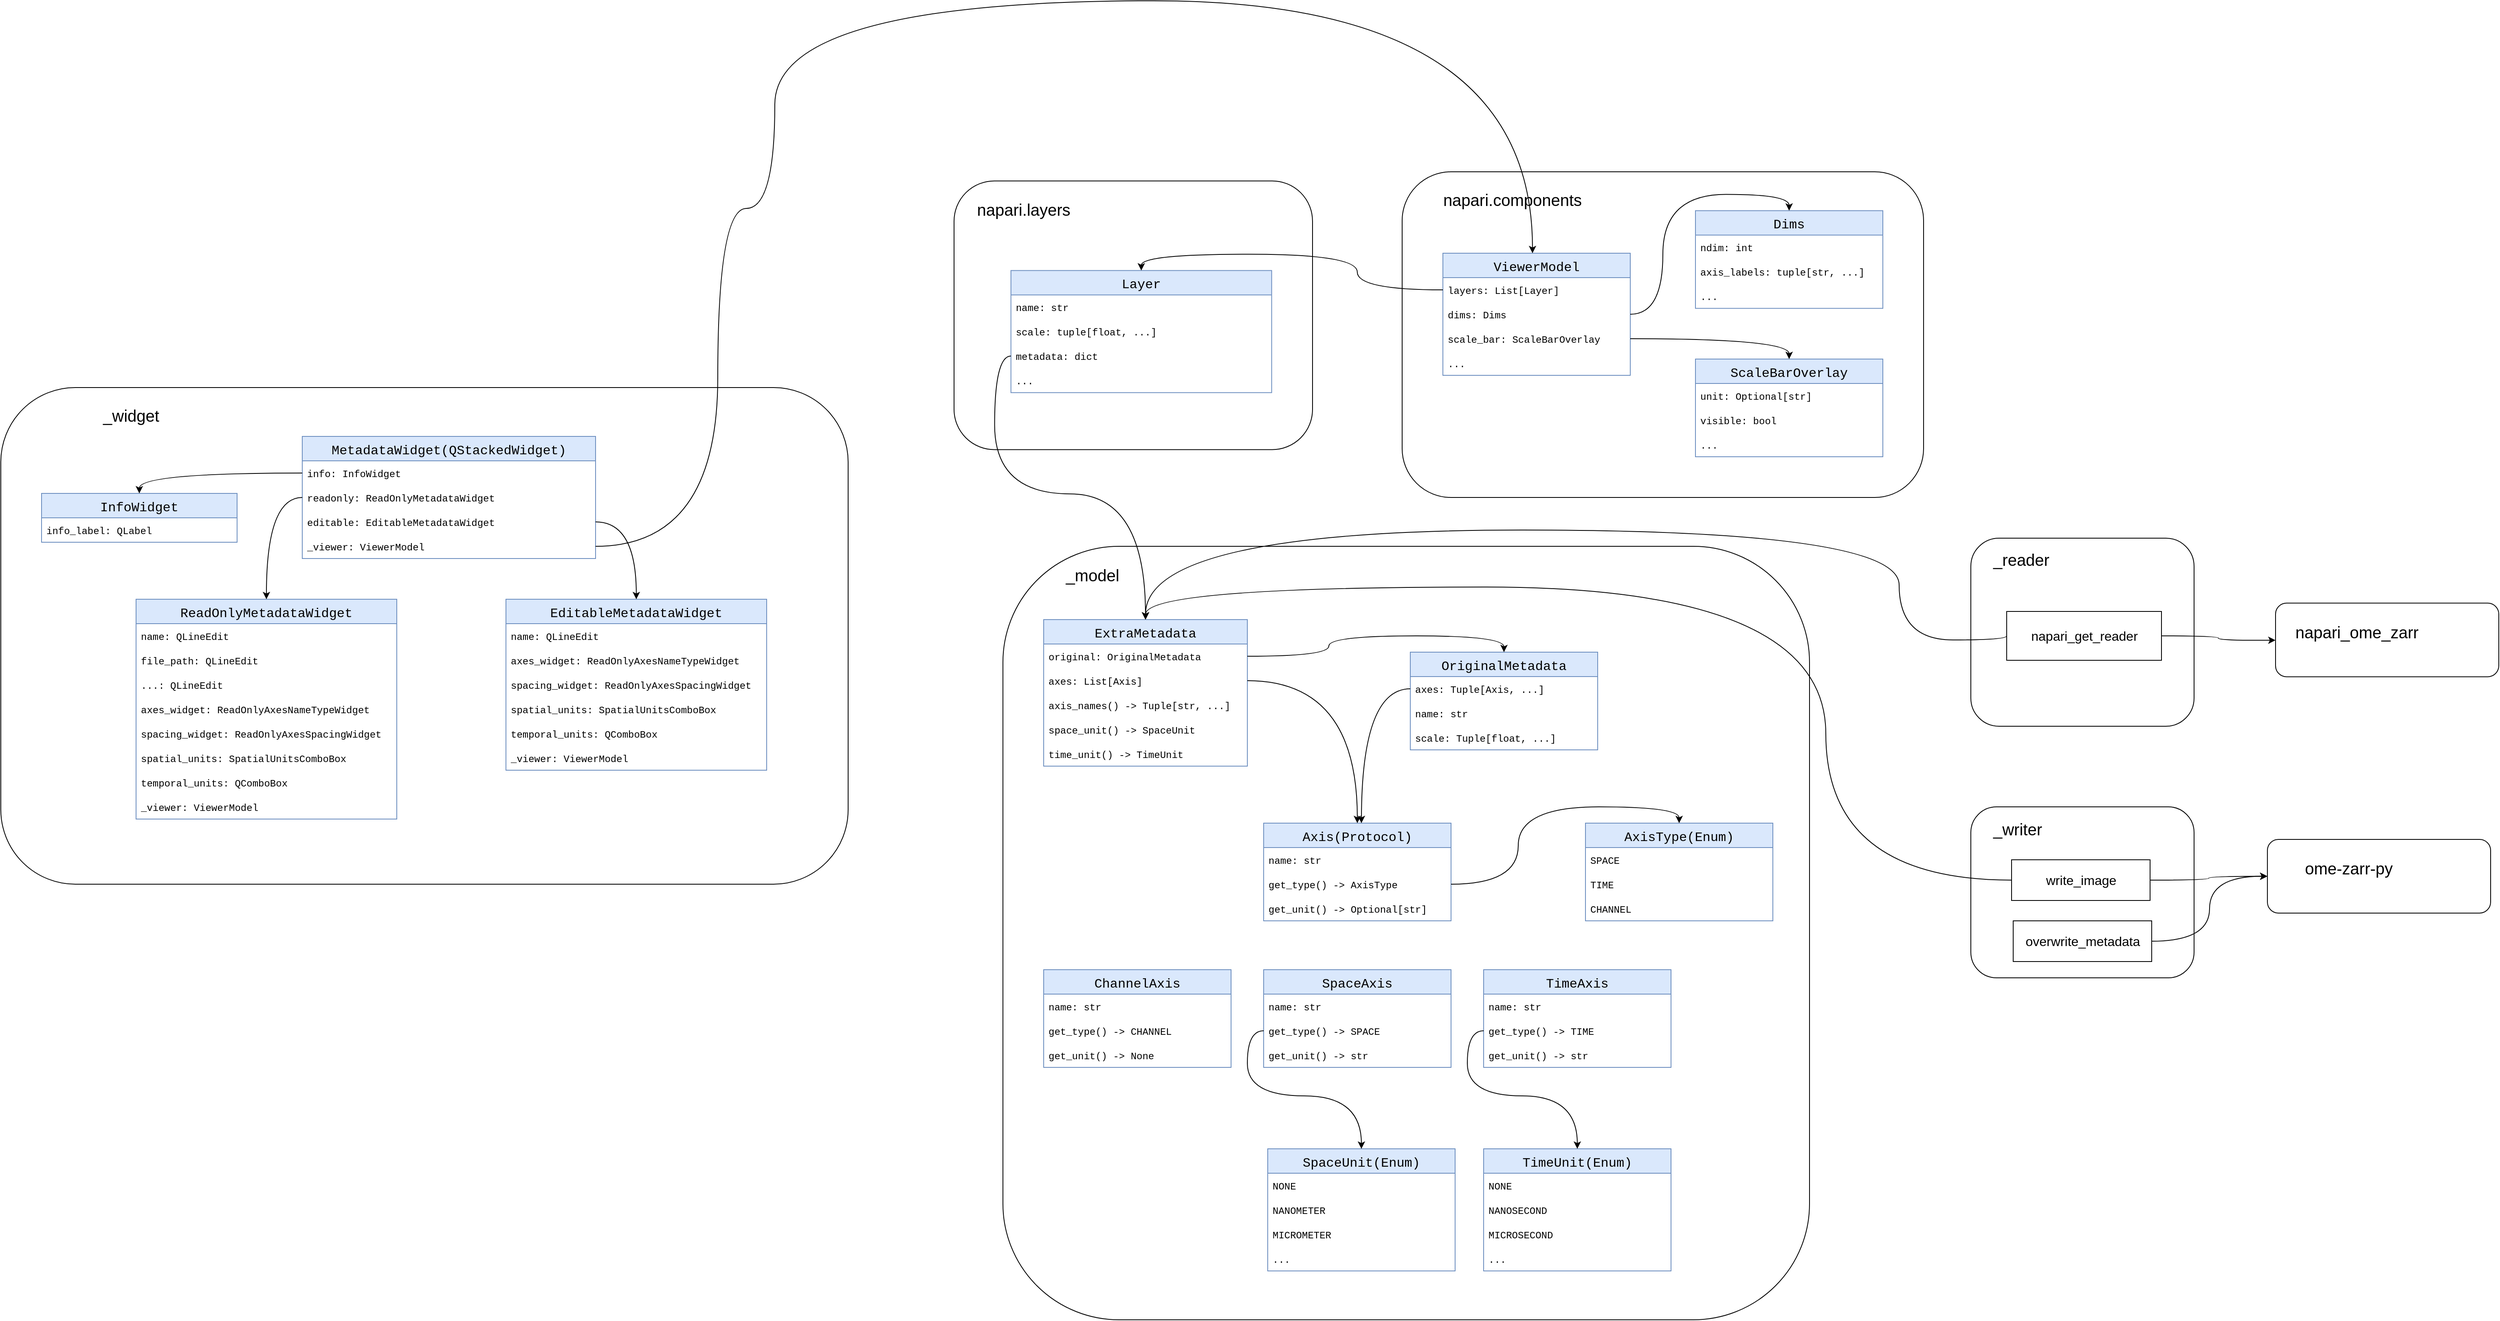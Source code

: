 <mxfile version="20.8.10" type="github">
  <diagram id="amXD4CRLPT9Gu3myYeHr" name="Page-1">
    <mxGraphModel dx="989" dy="554" grid="1" gridSize="10" guides="1" tooltips="1" connect="1" arrows="1" fold="1" page="1" pageScale="1" pageWidth="850" pageHeight="1100" math="0" shadow="0">
      <root>
        <mxCell id="0" />
        <mxCell id="1" parent="0" />
        <mxCell id="gsRo-fWnfvLXv_OSvZ08-88" value="" style="group" vertex="1" connectable="0" parent="1">
          <mxGeometry x="2628" y="1100" width="274" height="210" as="geometry" />
        </mxCell>
        <mxCell id="GRJ5e-JEYoHZB08mopA6-8" value="" style="rounded=1;whiteSpace=wrap;html=1;fillColor=default;" parent="gsRo-fWnfvLXv_OSvZ08-88" vertex="1">
          <mxGeometry width="274" height="210" as="geometry" />
        </mxCell>
        <mxCell id="GRJ5e-JEYoHZB08mopA6-9" value="&lt;font style=&quot;font-size: 20px;&quot;&gt;_writer&lt;/font&gt;" style="text;html=1;strokeColor=none;fillColor=none;align=center;verticalAlign=middle;whiteSpace=wrap;rounded=0;" parent="gsRo-fWnfvLXv_OSvZ08-88" vertex="1">
          <mxGeometry x="9.574" y="20.967" width="95.304" height="12.458" as="geometry" />
        </mxCell>
        <mxCell id="gsRo-fWnfvLXv_OSvZ08-79" value="&lt;font style=&quot;font-size: 16px;&quot;&gt;write_image&lt;/font&gt;" style="html=1;" vertex="1" parent="gsRo-fWnfvLXv_OSvZ08-88">
          <mxGeometry x="50" y="65" width="170" height="50" as="geometry" />
        </mxCell>
        <mxCell id="gsRo-fWnfvLXv_OSvZ08-86" value="&lt;font style=&quot;font-size: 16px;&quot;&gt;overwrite_metadata&lt;/font&gt;" style="html=1;" vertex="1" parent="gsRo-fWnfvLXv_OSvZ08-88">
          <mxGeometry x="52" y="140" width="170" height="50" as="geometry" />
        </mxCell>
        <mxCell id="gsRo-fWnfvLXv_OSvZ08-85" value="" style="group" vertex="1" connectable="0" parent="1">
          <mxGeometry x="210" y="585" width="1040" height="610" as="geometry" />
        </mxCell>
        <mxCell id="Q6JC675MKathtj5cPqvf-136" value="" style="rounded=1;whiteSpace=wrap;html=1;fillColor=default;" parent="gsRo-fWnfvLXv_OSvZ08-85" vertex="1">
          <mxGeometry width="1040" height="610" as="geometry" />
        </mxCell>
        <mxCell id="Q6JC675MKathtj5cPqvf-147" value="&lt;font style=&quot;font-size: 20px;&quot;&gt;_widget&lt;/font&gt;" style="text;html=1;strokeColor=none;fillColor=none;align=center;verticalAlign=middle;whiteSpace=wrap;rounded=0;" parent="gsRo-fWnfvLXv_OSvZ08-85" vertex="1">
          <mxGeometry x="80" y="21.209" width="160" height="26.512" as="geometry" />
        </mxCell>
        <mxCell id="GRJ5e-JEYoHZB08mopA6-10" value="MetadataWidget(QStackedWidget)" style="swimlane;fontStyle=0;childLayout=stackLayout;horizontal=1;startSize=30;horizontalStack=0;resizeParent=1;resizeParentMax=0;resizeLast=0;collapsible=1;marginBottom=0;fontSize=16;fillColor=#dae8fc;strokeColor=#6c8ebf;fontFamily=Courier New;" parent="gsRo-fWnfvLXv_OSvZ08-85" vertex="1">
          <mxGeometry x="370" y="60" width="360" height="150" as="geometry" />
        </mxCell>
        <mxCell id="GRJ5e-JEYoHZB08mopA6-11" value="info: InfoWidget" style="text;strokeColor=none;fillColor=none;align=left;verticalAlign=middle;spacingLeft=4;spacingRight=4;overflow=hidden;points=[[0,0.5],[1,0.5]];portConstraint=eastwest;rotatable=0;fontSize=12;fontFamily=Courier New;" parent="GRJ5e-JEYoHZB08mopA6-10" vertex="1">
          <mxGeometry y="30" width="360" height="30" as="geometry" />
        </mxCell>
        <mxCell id="GRJ5e-JEYoHZB08mopA6-12" value="readonly: ReadOnlyMetadataWidget" style="text;strokeColor=none;fillColor=none;align=left;verticalAlign=middle;spacingLeft=4;spacingRight=4;overflow=hidden;points=[[0,0.5],[1,0.5]];portConstraint=eastwest;rotatable=0;fontSize=12;fontFamily=Courier New;" parent="GRJ5e-JEYoHZB08mopA6-10" vertex="1">
          <mxGeometry y="60" width="360" height="30" as="geometry" />
        </mxCell>
        <mxCell id="GRJ5e-JEYoHZB08mopA6-13" value="editable: EditableMetadataWidget" style="text;strokeColor=none;fillColor=none;align=left;verticalAlign=middle;spacingLeft=4;spacingRight=4;overflow=hidden;points=[[0,0.5],[1,0.5]];portConstraint=eastwest;rotatable=0;fontSize=12;fontFamily=Courier New;" parent="GRJ5e-JEYoHZB08mopA6-10" vertex="1">
          <mxGeometry y="90" width="360" height="30" as="geometry" />
        </mxCell>
        <mxCell id="gsRo-fWnfvLXv_OSvZ08-59" value="_viewer: ViewerModel" style="text;strokeColor=none;fillColor=none;align=left;verticalAlign=middle;spacingLeft=4;spacingRight=4;overflow=hidden;points=[[0,0.5],[1,0.5]];portConstraint=eastwest;rotatable=0;fontSize=12;fontFamily=Courier New;" vertex="1" parent="GRJ5e-JEYoHZB08mopA6-10">
          <mxGeometry y="120" width="360" height="30" as="geometry" />
        </mxCell>
        <mxCell id="GRJ5e-JEYoHZB08mopA6-21" value="InfoWidget" style="swimlane;fontStyle=0;childLayout=stackLayout;horizontal=1;startSize=30;horizontalStack=0;resizeParent=1;resizeParentMax=0;resizeLast=0;collapsible=1;marginBottom=0;fontSize=16;fillColor=#dae8fc;strokeColor=#6c8ebf;fontFamily=Courier New;" parent="gsRo-fWnfvLXv_OSvZ08-85" vertex="1">
          <mxGeometry x="50" y="130" width="240" height="60" as="geometry" />
        </mxCell>
        <mxCell id="GRJ5e-JEYoHZB08mopA6-22" value="info_label: QLabel" style="text;strokeColor=none;fillColor=none;align=left;verticalAlign=middle;spacingLeft=4;spacingRight=4;overflow=hidden;points=[[0,0.5],[1,0.5]];portConstraint=eastwest;rotatable=0;fontSize=12;fontFamily=Courier New;" parent="GRJ5e-JEYoHZB08mopA6-21" vertex="1">
          <mxGeometry y="30" width="240" height="30" as="geometry" />
        </mxCell>
        <mxCell id="GRJ5e-JEYoHZB08mopA6-34" value="EditableMetadataWidget" style="swimlane;fontStyle=0;childLayout=stackLayout;horizontal=1;startSize=30;horizontalStack=0;resizeParent=1;resizeParentMax=0;resizeLast=0;collapsible=1;marginBottom=0;fontSize=16;fillColor=#dae8fc;strokeColor=#6c8ebf;fontFamily=Courier New;" parent="gsRo-fWnfvLXv_OSvZ08-85" vertex="1">
          <mxGeometry x="620" y="260" width="320" height="210" as="geometry" />
        </mxCell>
        <mxCell id="GRJ5e-JEYoHZB08mopA6-37" value="name: QLineEdit" style="text;strokeColor=none;fillColor=none;align=left;verticalAlign=middle;spacingLeft=4;spacingRight=4;overflow=hidden;points=[[0,0.5],[1,0.5]];portConstraint=eastwest;rotatable=0;fontSize=12;fontFamily=Courier New;" parent="GRJ5e-JEYoHZB08mopA6-34" vertex="1">
          <mxGeometry y="30" width="320" height="30" as="geometry" />
        </mxCell>
        <mxCell id="GRJ5e-JEYoHZB08mopA6-35" value="axes_widget: ReadOnlyAxesNameTypeWidget" style="text;strokeColor=none;fillColor=none;align=left;verticalAlign=middle;spacingLeft=4;spacingRight=4;overflow=hidden;points=[[0,0.5],[1,0.5]];portConstraint=eastwest;rotatable=0;fontSize=12;fontFamily=Courier New;" parent="GRJ5e-JEYoHZB08mopA6-34" vertex="1">
          <mxGeometry y="60" width="320" height="30" as="geometry" />
        </mxCell>
        <mxCell id="GRJ5e-JEYoHZB08mopA6-36" value="spacing_widget: ReadOnlyAxesSpacingWidget" style="text;strokeColor=none;fillColor=none;align=left;verticalAlign=middle;spacingLeft=4;spacingRight=4;overflow=hidden;points=[[0,0.5],[1,0.5]];portConstraint=eastwest;rotatable=0;fontSize=12;fontFamily=Courier New;" parent="GRJ5e-JEYoHZB08mopA6-34" vertex="1">
          <mxGeometry y="90" width="320" height="30" as="geometry" />
        </mxCell>
        <mxCell id="GRJ5e-JEYoHZB08mopA6-39" value="spatial_units: SpatialUnitsComboBox" style="text;strokeColor=none;fillColor=none;align=left;verticalAlign=middle;spacingLeft=4;spacingRight=4;overflow=hidden;points=[[0,0.5],[1,0.5]];portConstraint=eastwest;rotatable=0;fontSize=12;fontFamily=Courier New;" parent="GRJ5e-JEYoHZB08mopA6-34" vertex="1">
          <mxGeometry y="120" width="320" height="30" as="geometry" />
        </mxCell>
        <mxCell id="GRJ5e-JEYoHZB08mopA6-40" value="temporal_units: QComboBox" style="text;strokeColor=none;fillColor=none;align=left;verticalAlign=middle;spacingLeft=4;spacingRight=4;overflow=hidden;points=[[0,0.5],[1,0.5]];portConstraint=eastwest;rotatable=0;fontSize=12;fontFamily=Courier New;" parent="GRJ5e-JEYoHZB08mopA6-34" vertex="1">
          <mxGeometry y="150" width="320" height="30" as="geometry" />
        </mxCell>
        <mxCell id="gsRo-fWnfvLXv_OSvZ08-56" value="_viewer: ViewerModel" style="text;strokeColor=none;fillColor=none;align=left;verticalAlign=middle;spacingLeft=4;spacingRight=4;overflow=hidden;points=[[0,0.5],[1,0.5]];portConstraint=eastwest;rotatable=0;fontSize=12;fontFamily=Courier New;" vertex="1" parent="GRJ5e-JEYoHZB08mopA6-34">
          <mxGeometry y="180" width="320" height="30" as="geometry" />
        </mxCell>
        <mxCell id="GRJ5e-JEYoHZB08mopA6-42" value="ReadOnlyMetadataWidget" style="swimlane;fontStyle=0;childLayout=stackLayout;horizontal=1;startSize=30;horizontalStack=0;resizeParent=1;resizeParentMax=0;resizeLast=0;collapsible=1;marginBottom=0;fontSize=16;fillColor=#dae8fc;strokeColor=#6c8ebf;fontFamily=Courier New;" parent="gsRo-fWnfvLXv_OSvZ08-85" vertex="1">
          <mxGeometry x="166" y="260" width="320" height="270" as="geometry" />
        </mxCell>
        <mxCell id="GRJ5e-JEYoHZB08mopA6-43" value="name: QLineEdit" style="text;strokeColor=none;fillColor=none;align=left;verticalAlign=middle;spacingLeft=4;spacingRight=4;overflow=hidden;points=[[0,0.5],[1,0.5]];portConstraint=eastwest;rotatable=0;fontSize=12;fontFamily=Courier New;" parent="GRJ5e-JEYoHZB08mopA6-42" vertex="1">
          <mxGeometry y="30" width="320" height="30" as="geometry" />
        </mxCell>
        <mxCell id="GRJ5e-JEYoHZB08mopA6-48" value="file_path: QLineEdit" style="text;strokeColor=none;fillColor=none;align=left;verticalAlign=middle;spacingLeft=4;spacingRight=4;overflow=hidden;points=[[0,0.5],[1,0.5]];portConstraint=eastwest;rotatable=0;fontSize=12;fontFamily=Courier New;" parent="GRJ5e-JEYoHZB08mopA6-42" vertex="1">
          <mxGeometry y="60" width="320" height="30" as="geometry" />
        </mxCell>
        <mxCell id="GRJ5e-JEYoHZB08mopA6-49" value="...: QLineEdit" style="text;strokeColor=none;fillColor=none;align=left;verticalAlign=middle;spacingLeft=4;spacingRight=4;overflow=hidden;points=[[0,0.5],[1,0.5]];portConstraint=eastwest;rotatable=0;fontSize=12;fontFamily=Courier New;" parent="GRJ5e-JEYoHZB08mopA6-42" vertex="1">
          <mxGeometry y="90" width="320" height="30" as="geometry" />
        </mxCell>
        <mxCell id="GRJ5e-JEYoHZB08mopA6-44" value="axes_widget: ReadOnlyAxesNameTypeWidget" style="text;strokeColor=none;fillColor=none;align=left;verticalAlign=middle;spacingLeft=4;spacingRight=4;overflow=hidden;points=[[0,0.5],[1,0.5]];portConstraint=eastwest;rotatable=0;fontSize=12;fontFamily=Courier New;" parent="GRJ5e-JEYoHZB08mopA6-42" vertex="1">
          <mxGeometry y="120" width="320" height="30" as="geometry" />
        </mxCell>
        <mxCell id="GRJ5e-JEYoHZB08mopA6-45" value="spacing_widget: ReadOnlyAxesSpacingWidget" style="text;strokeColor=none;fillColor=none;align=left;verticalAlign=middle;spacingLeft=4;spacingRight=4;overflow=hidden;points=[[0,0.5],[1,0.5]];portConstraint=eastwest;rotatable=0;fontSize=12;fontFamily=Courier New;" parent="GRJ5e-JEYoHZB08mopA6-42" vertex="1">
          <mxGeometry y="150" width="320" height="30" as="geometry" />
        </mxCell>
        <mxCell id="GRJ5e-JEYoHZB08mopA6-46" value="spatial_units: SpatialUnitsComboBox" style="text;strokeColor=none;fillColor=none;align=left;verticalAlign=middle;spacingLeft=4;spacingRight=4;overflow=hidden;points=[[0,0.5],[1,0.5]];portConstraint=eastwest;rotatable=0;fontSize=12;fontFamily=Courier New;" parent="GRJ5e-JEYoHZB08mopA6-42" vertex="1">
          <mxGeometry y="180" width="320" height="30" as="geometry" />
        </mxCell>
        <mxCell id="GRJ5e-JEYoHZB08mopA6-47" value="temporal_units: QComboBox" style="text;strokeColor=none;fillColor=none;align=left;verticalAlign=middle;spacingLeft=4;spacingRight=4;overflow=hidden;points=[[0,0.5],[1,0.5]];portConstraint=eastwest;rotatable=0;fontSize=12;fontFamily=Courier New;" parent="GRJ5e-JEYoHZB08mopA6-42" vertex="1">
          <mxGeometry y="210" width="320" height="30" as="geometry" />
        </mxCell>
        <mxCell id="gsRo-fWnfvLXv_OSvZ08-58" value="_viewer: ViewerModel" style="text;strokeColor=none;fillColor=none;align=left;verticalAlign=middle;spacingLeft=4;spacingRight=4;overflow=hidden;points=[[0,0.5],[1,0.5]];portConstraint=eastwest;rotatable=0;fontSize=12;fontFamily=Courier New;" vertex="1" parent="GRJ5e-JEYoHZB08mopA6-42">
          <mxGeometry y="240" width="320" height="30" as="geometry" />
        </mxCell>
        <mxCell id="GRJ5e-JEYoHZB08mopA6-50" style="edgeStyle=orthogonalEdgeStyle;rounded=0;orthogonalLoop=1;jettySize=auto;html=1;exitX=0;exitY=0.5;exitDx=0;exitDy=0;entryX=0.5;entryY=0;entryDx=0;entryDy=0;curved=1;" parent="gsRo-fWnfvLXv_OSvZ08-85" source="GRJ5e-JEYoHZB08mopA6-11" target="GRJ5e-JEYoHZB08mopA6-21" edge="1">
          <mxGeometry relative="1" as="geometry" />
        </mxCell>
        <mxCell id="GRJ5e-JEYoHZB08mopA6-52" style="edgeStyle=orthogonalEdgeStyle;curved=1;rounded=0;orthogonalLoop=1;jettySize=auto;html=1;exitX=0;exitY=0.5;exitDx=0;exitDy=0;entryX=0.5;entryY=0;entryDx=0;entryDy=0;" parent="gsRo-fWnfvLXv_OSvZ08-85" source="GRJ5e-JEYoHZB08mopA6-12" target="GRJ5e-JEYoHZB08mopA6-42" edge="1">
          <mxGeometry relative="1" as="geometry" />
        </mxCell>
        <mxCell id="GRJ5e-JEYoHZB08mopA6-53" style="edgeStyle=orthogonalEdgeStyle;curved=1;rounded=0;orthogonalLoop=1;jettySize=auto;html=1;exitX=1;exitY=0.5;exitDx=0;exitDy=0;entryX=0.5;entryY=0;entryDx=0;entryDy=0;" parent="gsRo-fWnfvLXv_OSvZ08-85" source="GRJ5e-JEYoHZB08mopA6-13" target="GRJ5e-JEYoHZB08mopA6-34" edge="1">
          <mxGeometry relative="1" as="geometry" />
        </mxCell>
        <mxCell id="GRJ5e-JEYoHZB08mopA6-5" value="" style="rounded=1;whiteSpace=wrap;html=1;fillColor=default;" parent="1" vertex="1">
          <mxGeometry x="2628" y="770" width="274" height="231" as="geometry" />
        </mxCell>
        <mxCell id="Q6JC675MKathtj5cPqvf-21" value="" style="endArrow=classic;html=1;rounded=0;curved=1;entryX=0.5;entryY=0;entryDx=0;entryDy=0;edgeStyle=orthogonalEdgeStyle;exitX=0.474;exitY=-0.017;exitDx=0;exitDy=0;exitPerimeter=0;strokeColor=none;startArrow=none;" parent="1" edge="1">
          <mxGeometry relative="1" as="geometry">
            <mxPoint x="881.76" y="715.47" as="sourcePoint" />
            <mxPoint x="1512.5" y="160" as="targetPoint" />
          </mxGeometry>
        </mxCell>
        <mxCell id="gsRo-fWnfvLXv_OSvZ08-49" value="" style="group" vertex="1" connectable="0" parent="1">
          <mxGeometry x="1930" y="320" width="640" height="400" as="geometry" />
        </mxCell>
        <mxCell id="GRJ5e-JEYoHZB08mopA6-55" value="" style="rounded=1;whiteSpace=wrap;html=1;fillColor=default;" parent="gsRo-fWnfvLXv_OSvZ08-49" vertex="1">
          <mxGeometry width="640" height="400" as="geometry" />
        </mxCell>
        <mxCell id="GRJ5e-JEYoHZB08mopA6-56" value="&lt;font style=&quot;font-size: 20px;&quot;&gt;napari.components&lt;/font&gt;" style="text;html=1;strokeColor=none;fillColor=none;align=center;verticalAlign=middle;whiteSpace=wrap;rounded=0;" parent="gsRo-fWnfvLXv_OSvZ08-49" vertex="1">
          <mxGeometry x="0.174" y="21.209" width="271.304" height="26.512" as="geometry" />
        </mxCell>
        <mxCell id="GRJ5e-JEYoHZB08mopA6-68" value="ViewerModel" style="swimlane;fontStyle=0;childLayout=stackLayout;horizontal=1;startSize=30;horizontalStack=0;resizeParent=1;resizeParentMax=0;resizeLast=0;collapsible=1;marginBottom=0;fontSize=16;fillColor=#dae8fc;strokeColor=#6c8ebf;fontFamily=Courier New;" parent="gsRo-fWnfvLXv_OSvZ08-49" vertex="1">
          <mxGeometry x="50" y="100" width="230" height="150" as="geometry" />
        </mxCell>
        <mxCell id="GRJ5e-JEYoHZB08mopA6-69" value="layers: List[Layer]" style="text;strokeColor=none;fillColor=none;align=left;verticalAlign=middle;spacingLeft=4;spacingRight=4;overflow=hidden;points=[[0,0.5],[1,0.5]];portConstraint=eastwest;rotatable=0;fontSize=12;fontFamily=Courier New;" parent="GRJ5e-JEYoHZB08mopA6-68" vertex="1">
          <mxGeometry y="30" width="230" height="30" as="geometry" />
        </mxCell>
        <mxCell id="GRJ5e-JEYoHZB08mopA6-71" value="dims: Dims" style="text;strokeColor=none;fillColor=none;align=left;verticalAlign=middle;spacingLeft=4;spacingRight=4;overflow=hidden;points=[[0,0.5],[1,0.5]];portConstraint=eastwest;rotatable=0;fontSize=12;fontFamily=Courier New;" parent="GRJ5e-JEYoHZB08mopA6-68" vertex="1">
          <mxGeometry y="60" width="230" height="30" as="geometry" />
        </mxCell>
        <mxCell id="GRJ5e-JEYoHZB08mopA6-70" value="scale_bar: ScaleBarOverlay" style="text;strokeColor=none;fillColor=none;align=left;verticalAlign=middle;spacingLeft=4;spacingRight=4;overflow=hidden;points=[[0,0.5],[1,0.5]];portConstraint=eastwest;rotatable=0;fontSize=12;fontFamily=Courier New;" parent="GRJ5e-JEYoHZB08mopA6-68" vertex="1">
          <mxGeometry y="90" width="230" height="30" as="geometry" />
        </mxCell>
        <mxCell id="GRJ5e-JEYoHZB08mopA6-86" value="..." style="text;strokeColor=none;fillColor=none;align=left;verticalAlign=middle;spacingLeft=4;spacingRight=4;overflow=hidden;points=[[0,0.5],[1,0.5]];portConstraint=eastwest;rotatable=0;fontSize=12;fontFamily=Courier New;" parent="GRJ5e-JEYoHZB08mopA6-68" vertex="1">
          <mxGeometry y="120" width="230" height="30" as="geometry" />
        </mxCell>
        <mxCell id="GRJ5e-JEYoHZB08mopA6-72" value="Dims" style="swimlane;fontStyle=0;childLayout=stackLayout;horizontal=1;startSize=30;horizontalStack=0;resizeParent=1;resizeParentMax=0;resizeLast=0;collapsible=1;marginBottom=0;fontSize=16;fillColor=#dae8fc;strokeColor=#6c8ebf;fontFamily=Courier New;" parent="gsRo-fWnfvLXv_OSvZ08-49" vertex="1">
          <mxGeometry x="360" y="47.72" width="230" height="120" as="geometry" />
        </mxCell>
        <mxCell id="GRJ5e-JEYoHZB08mopA6-73" value="ndim: int" style="text;strokeColor=none;fillColor=none;align=left;verticalAlign=middle;spacingLeft=4;spacingRight=4;overflow=hidden;points=[[0,0.5],[1,0.5]];portConstraint=eastwest;rotatable=0;fontSize=12;fontFamily=Courier New;" parent="GRJ5e-JEYoHZB08mopA6-72" vertex="1">
          <mxGeometry y="30" width="230" height="30" as="geometry" />
        </mxCell>
        <mxCell id="GRJ5e-JEYoHZB08mopA6-74" value="axis_labels: tuple[str, ...]" style="text;strokeColor=none;fillColor=none;align=left;verticalAlign=middle;spacingLeft=4;spacingRight=4;overflow=hidden;points=[[0,0.5],[1,0.5]];portConstraint=eastwest;rotatable=0;fontSize=12;fontFamily=Courier New;" parent="GRJ5e-JEYoHZB08mopA6-72" vertex="1">
          <mxGeometry y="60" width="230" height="30" as="geometry" />
        </mxCell>
        <mxCell id="GRJ5e-JEYoHZB08mopA6-85" value="..." style="text;strokeColor=none;fillColor=none;align=left;verticalAlign=middle;spacingLeft=4;spacingRight=4;overflow=hidden;points=[[0,0.5],[1,0.5]];portConstraint=eastwest;rotatable=0;fontSize=12;fontFamily=Courier New;" parent="GRJ5e-JEYoHZB08mopA6-72" vertex="1">
          <mxGeometry y="90" width="230" height="30" as="geometry" />
        </mxCell>
        <mxCell id="GRJ5e-JEYoHZB08mopA6-76" value="ScaleBarOverlay" style="swimlane;fontStyle=0;childLayout=stackLayout;horizontal=1;startSize=30;horizontalStack=0;resizeParent=1;resizeParentMax=0;resizeLast=0;collapsible=1;marginBottom=0;fontSize=16;fillColor=#dae8fc;strokeColor=#6c8ebf;fontFamily=Courier New;" parent="gsRo-fWnfvLXv_OSvZ08-49" vertex="1">
          <mxGeometry x="360" y="230" width="230" height="120" as="geometry" />
        </mxCell>
        <mxCell id="GRJ5e-JEYoHZB08mopA6-77" value="unit: Optional[str]" style="text;strokeColor=none;fillColor=none;align=left;verticalAlign=middle;spacingLeft=4;spacingRight=4;overflow=hidden;points=[[0,0.5],[1,0.5]];portConstraint=eastwest;rotatable=0;fontSize=12;fontFamily=Courier New;" parent="GRJ5e-JEYoHZB08mopA6-76" vertex="1">
          <mxGeometry y="30" width="230" height="30" as="geometry" />
        </mxCell>
        <mxCell id="GRJ5e-JEYoHZB08mopA6-78" value="visible: bool" style="text;strokeColor=none;fillColor=none;align=left;verticalAlign=middle;spacingLeft=4;spacingRight=4;overflow=hidden;points=[[0,0.5],[1,0.5]];portConstraint=eastwest;rotatable=0;fontSize=12;fontFamily=Courier New;" parent="GRJ5e-JEYoHZB08mopA6-76" vertex="1">
          <mxGeometry y="60" width="230" height="30" as="geometry" />
        </mxCell>
        <mxCell id="GRJ5e-JEYoHZB08mopA6-84" value="..." style="text;strokeColor=none;fillColor=none;align=left;verticalAlign=middle;spacingLeft=4;spacingRight=4;overflow=hidden;points=[[0,0.5],[1,0.5]];portConstraint=eastwest;rotatable=0;fontSize=12;fontFamily=Courier New;" parent="GRJ5e-JEYoHZB08mopA6-76" vertex="1">
          <mxGeometry y="90" width="230" height="30" as="geometry" />
        </mxCell>
        <mxCell id="gsRo-fWnfvLXv_OSvZ08-54" style="edgeStyle=orthogonalEdgeStyle;curved=1;rounded=0;orthogonalLoop=1;jettySize=auto;html=1;exitX=1;exitY=0.5;exitDx=0;exitDy=0;entryX=0.5;entryY=0;entryDx=0;entryDy=0;" edge="1" parent="gsRo-fWnfvLXv_OSvZ08-49" source="GRJ5e-JEYoHZB08mopA6-70" target="GRJ5e-JEYoHZB08mopA6-76">
          <mxGeometry relative="1" as="geometry" />
        </mxCell>
        <mxCell id="gsRo-fWnfvLXv_OSvZ08-55" style="edgeStyle=orthogonalEdgeStyle;curved=1;rounded=0;orthogonalLoop=1;jettySize=auto;html=1;exitX=1;exitY=0.5;exitDx=0;exitDy=0;entryX=0.5;entryY=0;entryDx=0;entryDy=0;" edge="1" parent="gsRo-fWnfvLXv_OSvZ08-49" source="GRJ5e-JEYoHZB08mopA6-71" target="GRJ5e-JEYoHZB08mopA6-72">
          <mxGeometry relative="1" as="geometry" />
        </mxCell>
        <mxCell id="gsRo-fWnfvLXv_OSvZ08-50" value="" style="group" vertex="1" connectable="0" parent="1">
          <mxGeometry x="1330.004" y="331.21" width="489.996" height="330" as="geometry" />
        </mxCell>
        <mxCell id="GRJ5e-JEYoHZB08mopA6-58" value="" style="rounded=1;whiteSpace=wrap;html=1;fillColor=default;" parent="gsRo-fWnfvLXv_OSvZ08-50" vertex="1">
          <mxGeometry x="49.996" width="440" height="330" as="geometry" />
        </mxCell>
        <mxCell id="GRJ5e-JEYoHZB08mopA6-59" value="&lt;font style=&quot;font-size: 20px;&quot;&gt;napari.layers&lt;/font&gt;" style="text;html=1;strokeColor=none;fillColor=none;align=center;verticalAlign=middle;whiteSpace=wrap;rounded=0;" parent="gsRo-fWnfvLXv_OSvZ08-50" vertex="1">
          <mxGeometry y="21.209" width="271.304" height="26.512" as="geometry" />
        </mxCell>
        <mxCell id="GRJ5e-JEYoHZB08mopA6-60" value="Layer" style="swimlane;fontStyle=0;childLayout=stackLayout;horizontal=1;startSize=30;horizontalStack=0;resizeParent=1;resizeParentMax=0;resizeLast=0;collapsible=1;marginBottom=0;fontSize=16;fillColor=#dae8fc;strokeColor=#6c8ebf;fontFamily=Courier New;" parent="gsRo-fWnfvLXv_OSvZ08-50" vertex="1">
          <mxGeometry x="119.826" y="110" width="320" height="150" as="geometry" />
        </mxCell>
        <mxCell id="GRJ5e-JEYoHZB08mopA6-61" value="name: str" style="text;strokeColor=none;fillColor=none;align=left;verticalAlign=middle;spacingLeft=4;spacingRight=4;overflow=hidden;points=[[0,0.5],[1,0.5]];portConstraint=eastwest;rotatable=0;fontSize=12;fontFamily=Courier New;" parent="GRJ5e-JEYoHZB08mopA6-60" vertex="1">
          <mxGeometry y="30" width="320" height="30" as="geometry" />
        </mxCell>
        <mxCell id="GRJ5e-JEYoHZB08mopA6-62" value="scale: tuple[float, ...]" style="text;strokeColor=none;fillColor=none;align=left;verticalAlign=middle;spacingLeft=4;spacingRight=4;overflow=hidden;points=[[0,0.5],[1,0.5]];portConstraint=eastwest;rotatable=0;fontSize=12;fontFamily=Courier New;" parent="GRJ5e-JEYoHZB08mopA6-60" vertex="1">
          <mxGeometry y="60" width="320" height="30" as="geometry" />
        </mxCell>
        <mxCell id="GRJ5e-JEYoHZB08mopA6-64" value="metadata: dict" style="text;strokeColor=none;fillColor=none;align=left;verticalAlign=middle;spacingLeft=4;spacingRight=4;overflow=hidden;points=[[0,0.5],[1,0.5]];portConstraint=eastwest;rotatable=0;fontSize=12;fontFamily=Courier New;" parent="GRJ5e-JEYoHZB08mopA6-60" vertex="1">
          <mxGeometry y="90" width="320" height="30" as="geometry" />
        </mxCell>
        <mxCell id="GRJ5e-JEYoHZB08mopA6-83" value="..." style="text;strokeColor=none;fillColor=none;align=left;verticalAlign=middle;spacingLeft=4;spacingRight=4;overflow=hidden;points=[[0,0.5],[1,0.5]];portConstraint=eastwest;rotatable=0;fontSize=12;fontFamily=Courier New;" parent="GRJ5e-JEYoHZB08mopA6-60" vertex="1">
          <mxGeometry y="120" width="320" height="30" as="geometry" />
        </mxCell>
        <mxCell id="gsRo-fWnfvLXv_OSvZ08-51" value="" style="group" vertex="1" connectable="0" parent="1">
          <mxGeometry x="1440" y="780" width="990" height="950" as="geometry" />
        </mxCell>
        <mxCell id="GRJ5e-JEYoHZB08mopA6-2" value="" style="rounded=1;whiteSpace=wrap;html=1;fillColor=default;" parent="gsRo-fWnfvLXv_OSvZ08-51" vertex="1">
          <mxGeometry width="990" height="950" as="geometry" />
        </mxCell>
        <mxCell id="GRJ5e-JEYoHZB08mopA6-3" value="&lt;font style=&quot;font-size: 20px;&quot;&gt;_model&lt;/font&gt;" style="text;html=1;strokeColor=none;fillColor=none;align=center;verticalAlign=middle;whiteSpace=wrap;rounded=0;" parent="gsRo-fWnfvLXv_OSvZ08-51" vertex="1">
          <mxGeometry x="30" y="22.209" width="160" height="26.512" as="geometry" />
        </mxCell>
        <mxCell id="GRJ5e-JEYoHZB08mopA6-87" value="ExtraMetadata" style="swimlane;fontStyle=0;childLayout=stackLayout;horizontal=1;startSize=30;horizontalStack=0;resizeParent=1;resizeParentMax=0;resizeLast=0;collapsible=1;marginBottom=0;fontSize=16;fillColor=#dae8fc;strokeColor=#6c8ebf;fontFamily=Courier New;" parent="gsRo-fWnfvLXv_OSvZ08-51" vertex="1">
          <mxGeometry x="50" y="90" width="250" height="180" as="geometry" />
        </mxCell>
        <mxCell id="GRJ5e-JEYoHZB08mopA6-89" value="original: OriginalMetadata" style="text;strokeColor=none;fillColor=none;align=left;verticalAlign=middle;spacingLeft=4;spacingRight=4;overflow=hidden;points=[[0,0.5],[1,0.5]];portConstraint=eastwest;rotatable=0;fontSize=12;fontFamily=Courier New;" parent="GRJ5e-JEYoHZB08mopA6-87" vertex="1">
          <mxGeometry y="30" width="250" height="30" as="geometry" />
        </mxCell>
        <mxCell id="GRJ5e-JEYoHZB08mopA6-88" value="axes: List[Axis]" style="text;strokeColor=none;fillColor=none;align=left;verticalAlign=middle;spacingLeft=4;spacingRight=4;overflow=hidden;points=[[0,0.5],[1,0.5]];portConstraint=eastwest;rotatable=0;fontSize=12;fontFamily=Courier New;" parent="GRJ5e-JEYoHZB08mopA6-87" vertex="1">
          <mxGeometry y="60" width="250" height="30" as="geometry" />
        </mxCell>
        <mxCell id="gsRo-fWnfvLXv_OSvZ08-43" value="axis_names() -&gt; Tuple[str, ...]" style="text;strokeColor=none;fillColor=none;align=left;verticalAlign=middle;spacingLeft=4;spacingRight=4;overflow=hidden;points=[[0,0.5],[1,0.5]];portConstraint=eastwest;rotatable=0;fontSize=12;fontFamily=Courier New;" vertex="1" parent="GRJ5e-JEYoHZB08mopA6-87">
          <mxGeometry y="90" width="250" height="30" as="geometry" />
        </mxCell>
        <mxCell id="gsRo-fWnfvLXv_OSvZ08-44" value="space_unit() -&gt; SpaceUnit" style="text;strokeColor=none;fillColor=none;align=left;verticalAlign=middle;spacingLeft=4;spacingRight=4;overflow=hidden;points=[[0,0.5],[1,0.5]];portConstraint=eastwest;rotatable=0;fontSize=12;fontFamily=Courier New;" vertex="1" parent="GRJ5e-JEYoHZB08mopA6-87">
          <mxGeometry y="120" width="250" height="30" as="geometry" />
        </mxCell>
        <mxCell id="gsRo-fWnfvLXv_OSvZ08-45" value="time_unit() -&gt; TimeUnit" style="text;strokeColor=none;fillColor=none;align=left;verticalAlign=middle;spacingLeft=4;spacingRight=4;overflow=hidden;points=[[0,0.5],[1,0.5]];portConstraint=eastwest;rotatable=0;fontSize=12;fontFamily=Courier New;" vertex="1" parent="GRJ5e-JEYoHZB08mopA6-87">
          <mxGeometry y="150" width="250" height="30" as="geometry" />
        </mxCell>
        <mxCell id="gsRo-fWnfvLXv_OSvZ08-1" value="OriginalMetadata" style="swimlane;fontStyle=0;childLayout=stackLayout;horizontal=1;startSize=30;horizontalStack=0;resizeParent=1;resizeParentMax=0;resizeLast=0;collapsible=1;marginBottom=0;fontSize=16;fillColor=#dae8fc;strokeColor=#6c8ebf;fontFamily=Courier New;" vertex="1" parent="gsRo-fWnfvLXv_OSvZ08-51">
          <mxGeometry x="500" y="130" width="230" height="120" as="geometry" />
        </mxCell>
        <mxCell id="gsRo-fWnfvLXv_OSvZ08-2" value="axes: Tuple[Axis, ...]" style="text;strokeColor=none;fillColor=none;align=left;verticalAlign=middle;spacingLeft=4;spacingRight=4;overflow=hidden;points=[[0,0.5],[1,0.5]];portConstraint=eastwest;rotatable=0;fontSize=12;fontFamily=Courier New;" vertex="1" parent="gsRo-fWnfvLXv_OSvZ08-1">
          <mxGeometry y="30" width="230" height="30" as="geometry" />
        </mxCell>
        <mxCell id="gsRo-fWnfvLXv_OSvZ08-3" value="name: str" style="text;strokeColor=none;fillColor=none;align=left;verticalAlign=middle;spacingLeft=4;spacingRight=4;overflow=hidden;points=[[0,0.5],[1,0.5]];portConstraint=eastwest;rotatable=0;fontSize=12;fontFamily=Courier New;" vertex="1" parent="gsRo-fWnfvLXv_OSvZ08-1">
          <mxGeometry y="60" width="230" height="30" as="geometry" />
        </mxCell>
        <mxCell id="gsRo-fWnfvLXv_OSvZ08-4" value="scale: Tuple[float, ...]" style="text;strokeColor=none;fillColor=none;align=left;verticalAlign=middle;spacingLeft=4;spacingRight=4;overflow=hidden;points=[[0,0.5],[1,0.5]];portConstraint=eastwest;rotatable=0;fontSize=12;fontFamily=Courier New;" vertex="1" parent="gsRo-fWnfvLXv_OSvZ08-1">
          <mxGeometry y="90" width="230" height="30" as="geometry" />
        </mxCell>
        <mxCell id="gsRo-fWnfvLXv_OSvZ08-5" style="edgeStyle=orthogonalEdgeStyle;curved=1;rounded=0;orthogonalLoop=1;jettySize=auto;html=1;exitX=1;exitY=0.5;exitDx=0;exitDy=0;entryX=0.5;entryY=0;entryDx=0;entryDy=0;" edge="1" parent="gsRo-fWnfvLXv_OSvZ08-51" source="GRJ5e-JEYoHZB08mopA6-89" target="gsRo-fWnfvLXv_OSvZ08-1">
          <mxGeometry relative="1" as="geometry" />
        </mxCell>
        <mxCell id="gsRo-fWnfvLXv_OSvZ08-6" value="Axis(Protocol)" style="swimlane;fontStyle=0;childLayout=stackLayout;horizontal=1;startSize=30;horizontalStack=0;resizeParent=1;resizeParentMax=0;resizeLast=0;collapsible=1;marginBottom=0;fontSize=16;fillColor=#dae8fc;strokeColor=#6c8ebf;fontFamily=Courier New;" vertex="1" parent="gsRo-fWnfvLXv_OSvZ08-51">
          <mxGeometry x="320" y="340" width="230" height="120" as="geometry" />
        </mxCell>
        <mxCell id="gsRo-fWnfvLXv_OSvZ08-8" value="name: str" style="text;strokeColor=none;fillColor=none;align=left;verticalAlign=middle;spacingLeft=4;spacingRight=4;overflow=hidden;points=[[0,0.5],[1,0.5]];portConstraint=eastwest;rotatable=0;fontSize=12;fontFamily=Courier New;" vertex="1" parent="gsRo-fWnfvLXv_OSvZ08-6">
          <mxGeometry y="30" width="230" height="30" as="geometry" />
        </mxCell>
        <mxCell id="gsRo-fWnfvLXv_OSvZ08-7" value="get_type() -&gt; AxisType" style="text;strokeColor=none;fillColor=none;align=left;verticalAlign=middle;spacingLeft=4;spacingRight=4;overflow=hidden;points=[[0,0.5],[1,0.5]];portConstraint=eastwest;rotatable=0;fontSize=12;fontFamily=Courier New;" vertex="1" parent="gsRo-fWnfvLXv_OSvZ08-6">
          <mxGeometry y="60" width="230" height="30" as="geometry" />
        </mxCell>
        <mxCell id="gsRo-fWnfvLXv_OSvZ08-9" value="get_unit() -&gt; Optional[str]" style="text;strokeColor=none;fillColor=none;align=left;verticalAlign=middle;spacingLeft=4;spacingRight=4;overflow=hidden;points=[[0,0.5],[1,0.5]];portConstraint=eastwest;rotatable=0;fontSize=12;fontFamily=Courier New;" vertex="1" parent="gsRo-fWnfvLXv_OSvZ08-6">
          <mxGeometry y="90" width="230" height="30" as="geometry" />
        </mxCell>
        <mxCell id="gsRo-fWnfvLXv_OSvZ08-10" value="ChannelAxis" style="swimlane;fontStyle=0;childLayout=stackLayout;horizontal=1;startSize=30;horizontalStack=0;resizeParent=1;resizeParentMax=0;resizeLast=0;collapsible=1;marginBottom=0;fontSize=16;fillColor=#dae8fc;strokeColor=#6c8ebf;fontFamily=Courier New;" vertex="1" parent="gsRo-fWnfvLXv_OSvZ08-51">
          <mxGeometry x="50" y="520" width="230" height="120" as="geometry" />
        </mxCell>
        <mxCell id="gsRo-fWnfvLXv_OSvZ08-11" value="name: str" style="text;strokeColor=none;fillColor=none;align=left;verticalAlign=middle;spacingLeft=4;spacingRight=4;overflow=hidden;points=[[0,0.5],[1,0.5]];portConstraint=eastwest;rotatable=0;fontSize=12;fontFamily=Courier New;" vertex="1" parent="gsRo-fWnfvLXv_OSvZ08-10">
          <mxGeometry y="30" width="230" height="30" as="geometry" />
        </mxCell>
        <mxCell id="gsRo-fWnfvLXv_OSvZ08-12" value="get_type() -&gt; CHANNEL" style="text;strokeColor=none;fillColor=none;align=left;verticalAlign=middle;spacingLeft=4;spacingRight=4;overflow=hidden;points=[[0,0.5],[1,0.5]];portConstraint=eastwest;rotatable=0;fontSize=12;fontFamily=Courier New;" vertex="1" parent="gsRo-fWnfvLXv_OSvZ08-10">
          <mxGeometry y="60" width="230" height="30" as="geometry" />
        </mxCell>
        <mxCell id="gsRo-fWnfvLXv_OSvZ08-13" value="get_unit() -&gt; None" style="text;strokeColor=none;fillColor=none;align=left;verticalAlign=middle;spacingLeft=4;spacingRight=4;overflow=hidden;points=[[0,0.5],[1,0.5]];portConstraint=eastwest;rotatable=0;fontSize=12;fontFamily=Courier New;" vertex="1" parent="gsRo-fWnfvLXv_OSvZ08-10">
          <mxGeometry y="90" width="230" height="30" as="geometry" />
        </mxCell>
        <mxCell id="gsRo-fWnfvLXv_OSvZ08-14" value="AxisType(Enum)" style="swimlane;fontStyle=0;childLayout=stackLayout;horizontal=1;startSize=30;horizontalStack=0;resizeParent=1;resizeParentMax=0;resizeLast=0;collapsible=1;marginBottom=0;fontSize=16;fillColor=#dae8fc;strokeColor=#6c8ebf;fontFamily=Courier New;" vertex="1" parent="gsRo-fWnfvLXv_OSvZ08-51">
          <mxGeometry x="715" y="340" width="230" height="120" as="geometry" />
        </mxCell>
        <mxCell id="gsRo-fWnfvLXv_OSvZ08-15" value="SPACE" style="text;strokeColor=none;fillColor=none;align=left;verticalAlign=middle;spacingLeft=4;spacingRight=4;overflow=hidden;points=[[0,0.5],[1,0.5]];portConstraint=eastwest;rotatable=0;fontSize=12;fontFamily=Courier New;" vertex="1" parent="gsRo-fWnfvLXv_OSvZ08-14">
          <mxGeometry y="30" width="230" height="30" as="geometry" />
        </mxCell>
        <mxCell id="gsRo-fWnfvLXv_OSvZ08-16" value="TIME" style="text;strokeColor=none;fillColor=none;align=left;verticalAlign=middle;spacingLeft=4;spacingRight=4;overflow=hidden;points=[[0,0.5],[1,0.5]];portConstraint=eastwest;rotatable=0;fontSize=12;fontFamily=Courier New;" vertex="1" parent="gsRo-fWnfvLXv_OSvZ08-14">
          <mxGeometry y="60" width="230" height="30" as="geometry" />
        </mxCell>
        <mxCell id="gsRo-fWnfvLXv_OSvZ08-17" value="CHANNEL" style="text;strokeColor=none;fillColor=none;align=left;verticalAlign=middle;spacingLeft=4;spacingRight=4;overflow=hidden;points=[[0,0.5],[1,0.5]];portConstraint=eastwest;rotatable=0;fontSize=12;fontFamily=Courier New;" vertex="1" parent="gsRo-fWnfvLXv_OSvZ08-14">
          <mxGeometry y="90" width="230" height="30" as="geometry" />
        </mxCell>
        <mxCell id="gsRo-fWnfvLXv_OSvZ08-18" value="TimeUnit(Enum)" style="swimlane;fontStyle=0;childLayout=stackLayout;horizontal=1;startSize=30;horizontalStack=0;resizeParent=1;resizeParentMax=0;resizeLast=0;collapsible=1;marginBottom=0;fontSize=16;fillColor=#dae8fc;strokeColor=#6c8ebf;fontFamily=Courier New;" vertex="1" parent="gsRo-fWnfvLXv_OSvZ08-51">
          <mxGeometry x="590" y="740" width="230" height="150" as="geometry" />
        </mxCell>
        <mxCell id="gsRo-fWnfvLXv_OSvZ08-19" value="NONE" style="text;strokeColor=none;fillColor=none;align=left;verticalAlign=middle;spacingLeft=4;spacingRight=4;overflow=hidden;points=[[0,0.5],[1,0.5]];portConstraint=eastwest;rotatable=0;fontSize=12;fontFamily=Courier New;" vertex="1" parent="gsRo-fWnfvLXv_OSvZ08-18">
          <mxGeometry y="30" width="230" height="30" as="geometry" />
        </mxCell>
        <mxCell id="gsRo-fWnfvLXv_OSvZ08-20" value="NANOSECOND" style="text;strokeColor=none;fillColor=none;align=left;verticalAlign=middle;spacingLeft=4;spacingRight=4;overflow=hidden;points=[[0,0.5],[1,0.5]];portConstraint=eastwest;rotatable=0;fontSize=12;fontFamily=Courier New;" vertex="1" parent="gsRo-fWnfvLXv_OSvZ08-18">
          <mxGeometry y="60" width="230" height="30" as="geometry" />
        </mxCell>
        <mxCell id="gsRo-fWnfvLXv_OSvZ08-21" value="MICROSECOND" style="text;strokeColor=none;fillColor=none;align=left;verticalAlign=middle;spacingLeft=4;spacingRight=4;overflow=hidden;points=[[0,0.5],[1,0.5]];portConstraint=eastwest;rotatable=0;fontSize=12;fontFamily=Courier New;" vertex="1" parent="gsRo-fWnfvLXv_OSvZ08-18">
          <mxGeometry y="90" width="230" height="30" as="geometry" />
        </mxCell>
        <mxCell id="gsRo-fWnfvLXv_OSvZ08-22" value="..." style="text;strokeColor=none;fillColor=none;align=left;verticalAlign=middle;spacingLeft=4;spacingRight=4;overflow=hidden;points=[[0,0.5],[1,0.5]];portConstraint=eastwest;rotatable=0;fontSize=12;fontFamily=Courier New;" vertex="1" parent="gsRo-fWnfvLXv_OSvZ08-18">
          <mxGeometry y="120" width="230" height="30" as="geometry" />
        </mxCell>
        <mxCell id="gsRo-fWnfvLXv_OSvZ08-23" value="SpaceUnit(Enum)" style="swimlane;fontStyle=0;childLayout=stackLayout;horizontal=1;startSize=30;horizontalStack=0;resizeParent=1;resizeParentMax=0;resizeLast=0;collapsible=1;marginBottom=0;fontSize=16;fillColor=#dae8fc;strokeColor=#6c8ebf;fontFamily=Courier New;" vertex="1" parent="gsRo-fWnfvLXv_OSvZ08-51">
          <mxGeometry x="325" y="740" width="230" height="150" as="geometry" />
        </mxCell>
        <mxCell id="gsRo-fWnfvLXv_OSvZ08-24" value="NONE" style="text;strokeColor=none;fillColor=none;align=left;verticalAlign=middle;spacingLeft=4;spacingRight=4;overflow=hidden;points=[[0,0.5],[1,0.5]];portConstraint=eastwest;rotatable=0;fontSize=12;fontFamily=Courier New;" vertex="1" parent="gsRo-fWnfvLXv_OSvZ08-23">
          <mxGeometry y="30" width="230" height="30" as="geometry" />
        </mxCell>
        <mxCell id="gsRo-fWnfvLXv_OSvZ08-25" value="NANOMETER" style="text;strokeColor=none;fillColor=none;align=left;verticalAlign=middle;spacingLeft=4;spacingRight=4;overflow=hidden;points=[[0,0.5],[1,0.5]];portConstraint=eastwest;rotatable=0;fontSize=12;fontFamily=Courier New;" vertex="1" parent="gsRo-fWnfvLXv_OSvZ08-23">
          <mxGeometry y="60" width="230" height="30" as="geometry" />
        </mxCell>
        <mxCell id="gsRo-fWnfvLXv_OSvZ08-26" value="MICROMETER" style="text;strokeColor=none;fillColor=none;align=left;verticalAlign=middle;spacingLeft=4;spacingRight=4;overflow=hidden;points=[[0,0.5],[1,0.5]];portConstraint=eastwest;rotatable=0;fontSize=12;fontFamily=Courier New;" vertex="1" parent="gsRo-fWnfvLXv_OSvZ08-23">
          <mxGeometry y="90" width="230" height="30" as="geometry" />
        </mxCell>
        <mxCell id="gsRo-fWnfvLXv_OSvZ08-27" value="..." style="text;strokeColor=none;fillColor=none;align=left;verticalAlign=middle;spacingLeft=4;spacingRight=4;overflow=hidden;points=[[0,0.5],[1,0.5]];portConstraint=eastwest;rotatable=0;fontSize=12;fontFamily=Courier New;" vertex="1" parent="gsRo-fWnfvLXv_OSvZ08-23">
          <mxGeometry y="120" width="230" height="30" as="geometry" />
        </mxCell>
        <mxCell id="gsRo-fWnfvLXv_OSvZ08-28" value="SpaceAxis" style="swimlane;fontStyle=0;childLayout=stackLayout;horizontal=1;startSize=30;horizontalStack=0;resizeParent=1;resizeParentMax=0;resizeLast=0;collapsible=1;marginBottom=0;fontSize=16;fillColor=#dae8fc;strokeColor=#6c8ebf;fontFamily=Courier New;" vertex="1" parent="gsRo-fWnfvLXv_OSvZ08-51">
          <mxGeometry x="320" y="520" width="230" height="120" as="geometry" />
        </mxCell>
        <mxCell id="gsRo-fWnfvLXv_OSvZ08-29" value="name: str" style="text;strokeColor=none;fillColor=none;align=left;verticalAlign=middle;spacingLeft=4;spacingRight=4;overflow=hidden;points=[[0,0.5],[1,0.5]];portConstraint=eastwest;rotatable=0;fontSize=12;fontFamily=Courier New;" vertex="1" parent="gsRo-fWnfvLXv_OSvZ08-28">
          <mxGeometry y="30" width="230" height="30" as="geometry" />
        </mxCell>
        <mxCell id="gsRo-fWnfvLXv_OSvZ08-30" value="get_type() -&gt; SPACE" style="text;strokeColor=none;fillColor=none;align=left;verticalAlign=middle;spacingLeft=4;spacingRight=4;overflow=hidden;points=[[0,0.5],[1,0.5]];portConstraint=eastwest;rotatable=0;fontSize=12;fontFamily=Courier New;" vertex="1" parent="gsRo-fWnfvLXv_OSvZ08-28">
          <mxGeometry y="60" width="230" height="30" as="geometry" />
        </mxCell>
        <mxCell id="gsRo-fWnfvLXv_OSvZ08-31" value="get_unit() -&gt; str" style="text;strokeColor=none;fillColor=none;align=left;verticalAlign=middle;spacingLeft=4;spacingRight=4;overflow=hidden;points=[[0,0.5],[1,0.5]];portConstraint=eastwest;rotatable=0;fontSize=12;fontFamily=Courier New;" vertex="1" parent="gsRo-fWnfvLXv_OSvZ08-28">
          <mxGeometry y="90" width="230" height="30" as="geometry" />
        </mxCell>
        <mxCell id="gsRo-fWnfvLXv_OSvZ08-32" value="TimeAxis" style="swimlane;fontStyle=0;childLayout=stackLayout;horizontal=1;startSize=30;horizontalStack=0;resizeParent=1;resizeParentMax=0;resizeLast=0;collapsible=1;marginBottom=0;fontSize=16;fillColor=#dae8fc;strokeColor=#6c8ebf;fontFamily=Courier New;" vertex="1" parent="gsRo-fWnfvLXv_OSvZ08-51">
          <mxGeometry x="590" y="520" width="230" height="120" as="geometry" />
        </mxCell>
        <mxCell id="gsRo-fWnfvLXv_OSvZ08-33" value="name: str" style="text;strokeColor=none;fillColor=none;align=left;verticalAlign=middle;spacingLeft=4;spacingRight=4;overflow=hidden;points=[[0,0.5],[1,0.5]];portConstraint=eastwest;rotatable=0;fontSize=12;fontFamily=Courier New;" vertex="1" parent="gsRo-fWnfvLXv_OSvZ08-32">
          <mxGeometry y="30" width="230" height="30" as="geometry" />
        </mxCell>
        <mxCell id="gsRo-fWnfvLXv_OSvZ08-34" value="get_type() -&gt; TIME" style="text;strokeColor=none;fillColor=none;align=left;verticalAlign=middle;spacingLeft=4;spacingRight=4;overflow=hidden;points=[[0,0.5],[1,0.5]];portConstraint=eastwest;rotatable=0;fontSize=12;fontFamily=Courier New;" vertex="1" parent="gsRo-fWnfvLXv_OSvZ08-32">
          <mxGeometry y="60" width="230" height="30" as="geometry" />
        </mxCell>
        <mxCell id="gsRo-fWnfvLXv_OSvZ08-35" value="get_unit() -&gt; str" style="text;strokeColor=none;fillColor=none;align=left;verticalAlign=middle;spacingLeft=4;spacingRight=4;overflow=hidden;points=[[0,0.5],[1,0.5]];portConstraint=eastwest;rotatable=0;fontSize=12;fontFamily=Courier New;" vertex="1" parent="gsRo-fWnfvLXv_OSvZ08-32">
          <mxGeometry y="90" width="230" height="30" as="geometry" />
        </mxCell>
        <mxCell id="gsRo-fWnfvLXv_OSvZ08-36" style="edgeStyle=orthogonalEdgeStyle;curved=1;rounded=0;orthogonalLoop=1;jettySize=auto;html=1;exitX=0;exitY=0.5;exitDx=0;exitDy=0;entryX=0.5;entryY=0;entryDx=0;entryDy=0;" edge="1" parent="gsRo-fWnfvLXv_OSvZ08-51" source="gsRo-fWnfvLXv_OSvZ08-30" target="gsRo-fWnfvLXv_OSvZ08-23">
          <mxGeometry relative="1" as="geometry" />
        </mxCell>
        <mxCell id="gsRo-fWnfvLXv_OSvZ08-37" style="edgeStyle=orthogonalEdgeStyle;curved=1;rounded=0;orthogonalLoop=1;jettySize=auto;html=1;exitX=0;exitY=0.5;exitDx=0;exitDy=0;entryX=0.5;entryY=0;entryDx=0;entryDy=0;" edge="1" parent="gsRo-fWnfvLXv_OSvZ08-51" source="gsRo-fWnfvLXv_OSvZ08-34" target="gsRo-fWnfvLXv_OSvZ08-18">
          <mxGeometry relative="1" as="geometry" />
        </mxCell>
        <mxCell id="gsRo-fWnfvLXv_OSvZ08-38" style="edgeStyle=orthogonalEdgeStyle;curved=1;rounded=0;orthogonalLoop=1;jettySize=auto;html=1;exitX=1;exitY=0.5;exitDx=0;exitDy=0;entryX=0.5;entryY=0;entryDx=0;entryDy=0;" edge="1" parent="gsRo-fWnfvLXv_OSvZ08-51" source="GRJ5e-JEYoHZB08mopA6-88" target="gsRo-fWnfvLXv_OSvZ08-6">
          <mxGeometry relative="1" as="geometry" />
        </mxCell>
        <mxCell id="gsRo-fWnfvLXv_OSvZ08-39" style="edgeStyle=orthogonalEdgeStyle;curved=1;rounded=0;orthogonalLoop=1;jettySize=auto;html=1;exitX=0;exitY=0.5;exitDx=0;exitDy=0;" edge="1" parent="gsRo-fWnfvLXv_OSvZ08-51" source="gsRo-fWnfvLXv_OSvZ08-2">
          <mxGeometry relative="1" as="geometry">
            <mxPoint x="440" y="340" as="targetPoint" />
          </mxGeometry>
        </mxCell>
        <mxCell id="gsRo-fWnfvLXv_OSvZ08-40" style="edgeStyle=orthogonalEdgeStyle;curved=1;rounded=0;orthogonalLoop=1;jettySize=auto;html=1;exitX=1;exitY=0.5;exitDx=0;exitDy=0;entryX=0.5;entryY=0;entryDx=0;entryDy=0;" edge="1" parent="gsRo-fWnfvLXv_OSvZ08-51" source="gsRo-fWnfvLXv_OSvZ08-7" target="gsRo-fWnfvLXv_OSvZ08-14">
          <mxGeometry relative="1" as="geometry" />
        </mxCell>
        <mxCell id="gsRo-fWnfvLXv_OSvZ08-52" style="edgeStyle=orthogonalEdgeStyle;curved=1;rounded=0;orthogonalLoop=1;jettySize=auto;html=1;exitX=0;exitY=0.5;exitDx=0;exitDy=0;entryX=0.5;entryY=0;entryDx=0;entryDy=0;" edge="1" parent="1" source="GRJ5e-JEYoHZB08mopA6-64" target="GRJ5e-JEYoHZB08mopA6-87">
          <mxGeometry relative="1" as="geometry" />
        </mxCell>
        <mxCell id="gsRo-fWnfvLXv_OSvZ08-53" style="edgeStyle=orthogonalEdgeStyle;curved=1;rounded=0;orthogonalLoop=1;jettySize=auto;html=1;exitX=0;exitY=0.5;exitDx=0;exitDy=0;entryX=0.5;entryY=0;entryDx=0;entryDy=0;" edge="1" parent="1" source="GRJ5e-JEYoHZB08mopA6-69" target="GRJ5e-JEYoHZB08mopA6-60">
          <mxGeometry relative="1" as="geometry" />
        </mxCell>
        <mxCell id="gsRo-fWnfvLXv_OSvZ08-60" style="edgeStyle=orthogonalEdgeStyle;curved=1;rounded=0;orthogonalLoop=1;jettySize=auto;html=1;exitX=1;exitY=0.5;exitDx=0;exitDy=0;" edge="1" parent="1" source="gsRo-fWnfvLXv_OSvZ08-59">
          <mxGeometry relative="1" as="geometry">
            <mxPoint x="2090.0" y="420" as="targetPoint" />
            <Array as="points">
              <mxPoint x="1090" y="780" />
              <mxPoint x="1090" y="365" />
              <mxPoint x="1160" y="365" />
              <mxPoint x="1160" y="110" />
              <mxPoint x="2090" y="110" />
            </Array>
          </mxGeometry>
        </mxCell>
        <mxCell id="GRJ5e-JEYoHZB08mopA6-6" value="&lt;font style=&quot;font-size: 20px;&quot;&gt;_reader&lt;/font&gt;" style="text;html=1;strokeColor=none;fillColor=none;align=center;verticalAlign=middle;whiteSpace=wrap;rounded=0;" parent="1" vertex="1">
          <mxGeometry x="2610" y="782.999" width="160" height="26.512" as="geometry" />
        </mxCell>
        <mxCell id="gsRo-fWnfvLXv_OSvZ08-70" style="edgeStyle=orthogonalEdgeStyle;curved=1;rounded=0;orthogonalLoop=1;jettySize=auto;html=1;exitX=0;exitY=0.5;exitDx=0;exitDy=0;entryX=0.5;entryY=0;entryDx=0;entryDy=0;" edge="1" parent="1" source="gsRo-fWnfvLXv_OSvZ08-69" target="GRJ5e-JEYoHZB08mopA6-87">
          <mxGeometry relative="1" as="geometry">
            <Array as="points">
              <mxPoint x="2540" y="895" />
              <mxPoint x="2540" y="760" />
              <mxPoint x="1615" y="760" />
            </Array>
          </mxGeometry>
        </mxCell>
        <mxCell id="gsRo-fWnfvLXv_OSvZ08-75" style="edgeStyle=orthogonalEdgeStyle;curved=1;rounded=0;orthogonalLoop=1;jettySize=auto;html=1;exitX=1;exitY=0.5;exitDx=0;exitDy=0;" edge="1" parent="1" source="gsRo-fWnfvLXv_OSvZ08-69">
          <mxGeometry relative="1" as="geometry">
            <mxPoint x="3002.0" y="895.333" as="targetPoint" />
          </mxGeometry>
        </mxCell>
        <mxCell id="gsRo-fWnfvLXv_OSvZ08-69" value="&lt;font style=&quot;font-size: 16px;&quot;&gt;napari_get_reader&lt;/font&gt;" style="html=1;" vertex="1" parent="1">
          <mxGeometry x="2672" y="860" width="190" height="60" as="geometry" />
        </mxCell>
        <mxCell id="gsRo-fWnfvLXv_OSvZ08-74" value="" style="group" vertex="1" connectable="0" parent="1">
          <mxGeometry x="3002" y="849.75" width="274" height="90.5" as="geometry" />
        </mxCell>
        <mxCell id="gsRo-fWnfvLXv_OSvZ08-72" value="" style="rounded=1;whiteSpace=wrap;html=1;fillColor=default;" vertex="1" parent="gsRo-fWnfvLXv_OSvZ08-74">
          <mxGeometry width="274" height="90.5" as="geometry" />
        </mxCell>
        <mxCell id="gsRo-fWnfvLXv_OSvZ08-73" value="&lt;font style=&quot;font-size: 20px;&quot;&gt;napari_ome_zarr&lt;/font&gt;" style="text;html=1;strokeColor=none;fillColor=none;align=center;verticalAlign=middle;whiteSpace=wrap;rounded=0;" vertex="1" parent="gsRo-fWnfvLXv_OSvZ08-74">
          <mxGeometry x="20" y="21.709" width="160" height="26.512" as="geometry" />
        </mxCell>
        <mxCell id="gsRo-fWnfvLXv_OSvZ08-76" value="" style="group" vertex="1" connectable="0" parent="1">
          <mxGeometry x="2992" y="1140" width="274" height="90.5" as="geometry" />
        </mxCell>
        <mxCell id="gsRo-fWnfvLXv_OSvZ08-77" value="" style="rounded=1;whiteSpace=wrap;html=1;fillColor=default;" vertex="1" parent="gsRo-fWnfvLXv_OSvZ08-76">
          <mxGeometry width="274" height="90.5" as="geometry" />
        </mxCell>
        <mxCell id="gsRo-fWnfvLXv_OSvZ08-78" value="&lt;font style=&quot;font-size: 20px;&quot;&gt;ome-zarr-py&lt;/font&gt;" style="text;html=1;strokeColor=none;fillColor=none;align=center;verticalAlign=middle;whiteSpace=wrap;rounded=0;" vertex="1" parent="gsRo-fWnfvLXv_OSvZ08-76">
          <mxGeometry x="20" y="21.709" width="160" height="26.512" as="geometry" />
        </mxCell>
        <mxCell id="gsRo-fWnfvLXv_OSvZ08-82" style="edgeStyle=orthogonalEdgeStyle;curved=1;rounded=0;orthogonalLoop=1;jettySize=auto;html=1;exitX=1;exitY=0.5;exitDx=0;exitDy=0;entryX=0;entryY=0.5;entryDx=0;entryDy=0;" edge="1" parent="1" source="gsRo-fWnfvLXv_OSvZ08-79" target="gsRo-fWnfvLXv_OSvZ08-77">
          <mxGeometry relative="1" as="geometry" />
        </mxCell>
        <mxCell id="gsRo-fWnfvLXv_OSvZ08-83" style="edgeStyle=orthogonalEdgeStyle;curved=1;rounded=0;orthogonalLoop=1;jettySize=auto;html=1;exitX=0;exitY=0.5;exitDx=0;exitDy=0;entryX=0.5;entryY=0;entryDx=0;entryDy=0;fontSize=16;" edge="1" parent="1" source="gsRo-fWnfvLXv_OSvZ08-79" target="GRJ5e-JEYoHZB08mopA6-87">
          <mxGeometry relative="1" as="geometry">
            <Array as="points">
              <mxPoint x="2450" y="1190" />
              <mxPoint x="2450" y="830" />
              <mxPoint x="1615" y="830" />
            </Array>
          </mxGeometry>
        </mxCell>
        <mxCell id="gsRo-fWnfvLXv_OSvZ08-87" style="edgeStyle=orthogonalEdgeStyle;curved=1;rounded=0;orthogonalLoop=1;jettySize=auto;html=1;exitX=1;exitY=0.5;exitDx=0;exitDy=0;entryX=0;entryY=0.5;entryDx=0;entryDy=0;fontSize=16;" edge="1" parent="1" source="gsRo-fWnfvLXv_OSvZ08-86" target="gsRo-fWnfvLXv_OSvZ08-77">
          <mxGeometry relative="1" as="geometry" />
        </mxCell>
      </root>
    </mxGraphModel>
  </diagram>
</mxfile>
